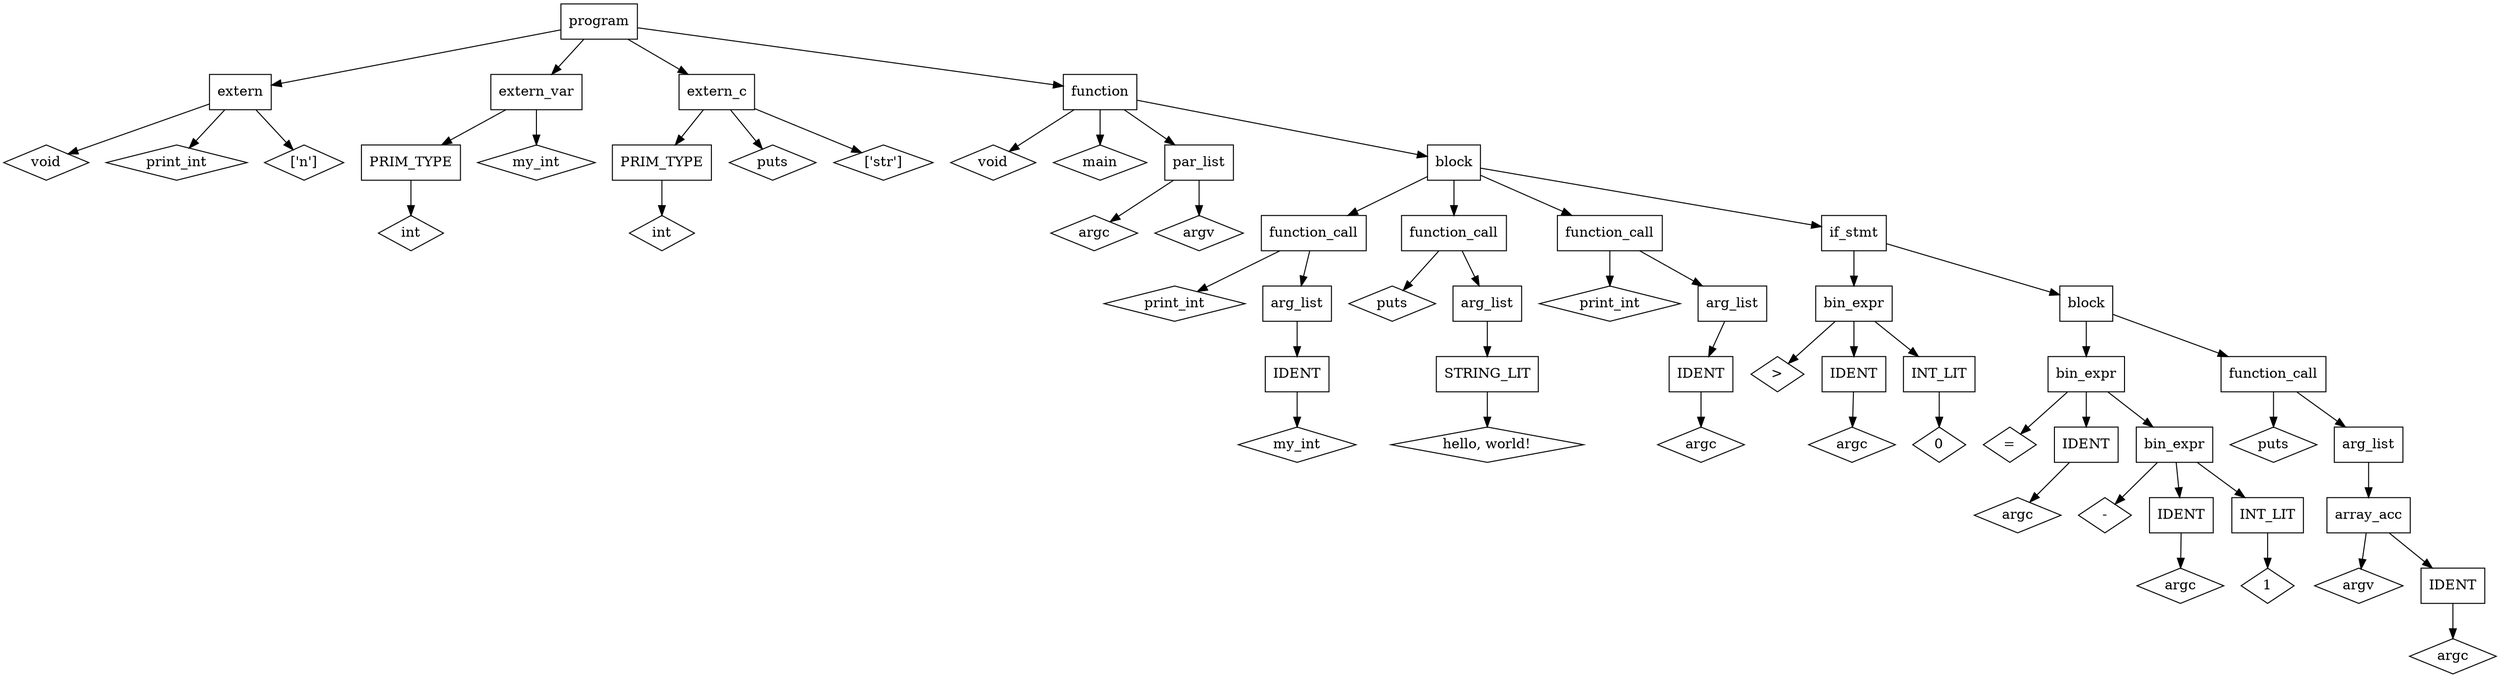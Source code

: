 digraph parse_tree {
    node [shape = box];
    node0 [label = "program"]
    node0 -> node1
    node0 -> node2
    node0 -> node3
    node0 -> node4
    node1 [label = "extern"]
    node1 -> node5
    node1 -> node6
    node1 -> node7
    node5 [label = "void", shape = "diamond"]
    node6 [label = "print_int", shape = "diamond"]
    node7 [label = "['n']", shape = "diamond"]
    node2 [label = "extern_var"]
    node2 -> node8
    node2 -> node9
    node8 [label = "PRIM_TYPE"]
    node8 -> node10
    node10 [label = "int", shape = "diamond"]
    node9 [label = "my_int", shape = "diamond"]
    node3 [label = "extern_c"]
    node3 -> node11
    node3 -> node12
    node3 -> node13
    node11 [label = "PRIM_TYPE"]
    node11 -> node14
    node14 [label = "int", shape = "diamond"]
    node12 [label = "puts", shape = "diamond"]
    node13 [label = "['str']", shape = "diamond"]
    node4 [label = "function"]
    node4 -> node15
    node4 -> node16
    node4 -> node17
    node4 -> node18
    node15 [label = "void", shape = "diamond"]
    node16 [label = "main", shape = "diamond"]
    node17 [label = "par_list"]
    node17 -> node19
    node17 -> node20
    node19 [label = "argc", shape = "diamond"]
    node20 [label = "argv", shape = "diamond"]
    node18 [label = "block"]
    node18 -> node21
    node18 -> node22
    node18 -> node23
    node18 -> node24
    node21 [label = "function_call"]
    node21 -> node25
    node21 -> node26
    node25 [label = "print_int", shape = "diamond"]
    node26 [label = "arg_list"]
    node26 -> node27
    node27 [label = "IDENT"]
    node27 -> node28
    node28 [label = "my_int", shape = "diamond"]
    node22 [label = "function_call"]
    node22 -> node29
    node22 -> node30
    node29 [label = "puts", shape = "diamond"]
    node30 [label = "arg_list"]
    node30 -> node31
    node31 [label = "STRING_LIT"]
    node31 -> node32
    node32 [label = "hello, world!", shape = "diamond"]
    node23 [label = "function_call"]
    node23 -> node33
    node23 -> node34
    node33 [label = "print_int", shape = "diamond"]
    node34 [label = "arg_list"]
    node34 -> node35
    node35 [label = "IDENT"]
    node35 -> node36
    node36 [label = "argc", shape = "diamond"]
    node24 [label = "if_stmt"]
    node24 -> node37
    node24 -> node38
    node37 [label = "bin_expr"]
    node37 -> node39
    node37 -> node40
    node37 -> node41
    node39 [label = ">", shape = "diamond"]
    node40 [label = "IDENT"]
    node40 -> node42
    node42 [label = "argc", shape = "diamond"]
    node41 [label = "INT_LIT"]
    node41 -> node43
    node43 [label = "0", shape = "diamond"]
    node38 [label = "block"]
    node38 -> node44
    node38 -> node45
    node44 [label = "bin_expr"]
    node44 -> node46
    node44 -> node47
    node44 -> node48
    node46 [label = "=", shape = "diamond"]
    node47 [label = "IDENT"]
    node47 -> node49
    node49 [label = "argc", shape = "diamond"]
    node48 [label = "bin_expr"]
    node48 -> node50
    node48 -> node51
    node48 -> node52
    node50 [label = "-", shape = "diamond"]
    node51 [label = "IDENT"]
    node51 -> node53
    node53 [label = "argc", shape = "diamond"]
    node52 [label = "INT_LIT"]
    node52 -> node54
    node54 [label = "1", shape = "diamond"]
    node45 [label = "function_call"]
    node45 -> node55
    node45 -> node56
    node55 [label = "puts", shape = "diamond"]
    node56 [label = "arg_list"]
    node56 -> node57
    node57 [label = "array_acc"]
    node57 -> node58
    node57 -> node59
    node58 [label = "argv", shape = "diamond"]
    node59 [label = "IDENT"]
    node59 -> node60
    node60 [label = "argc", shape = "diamond"]
}
